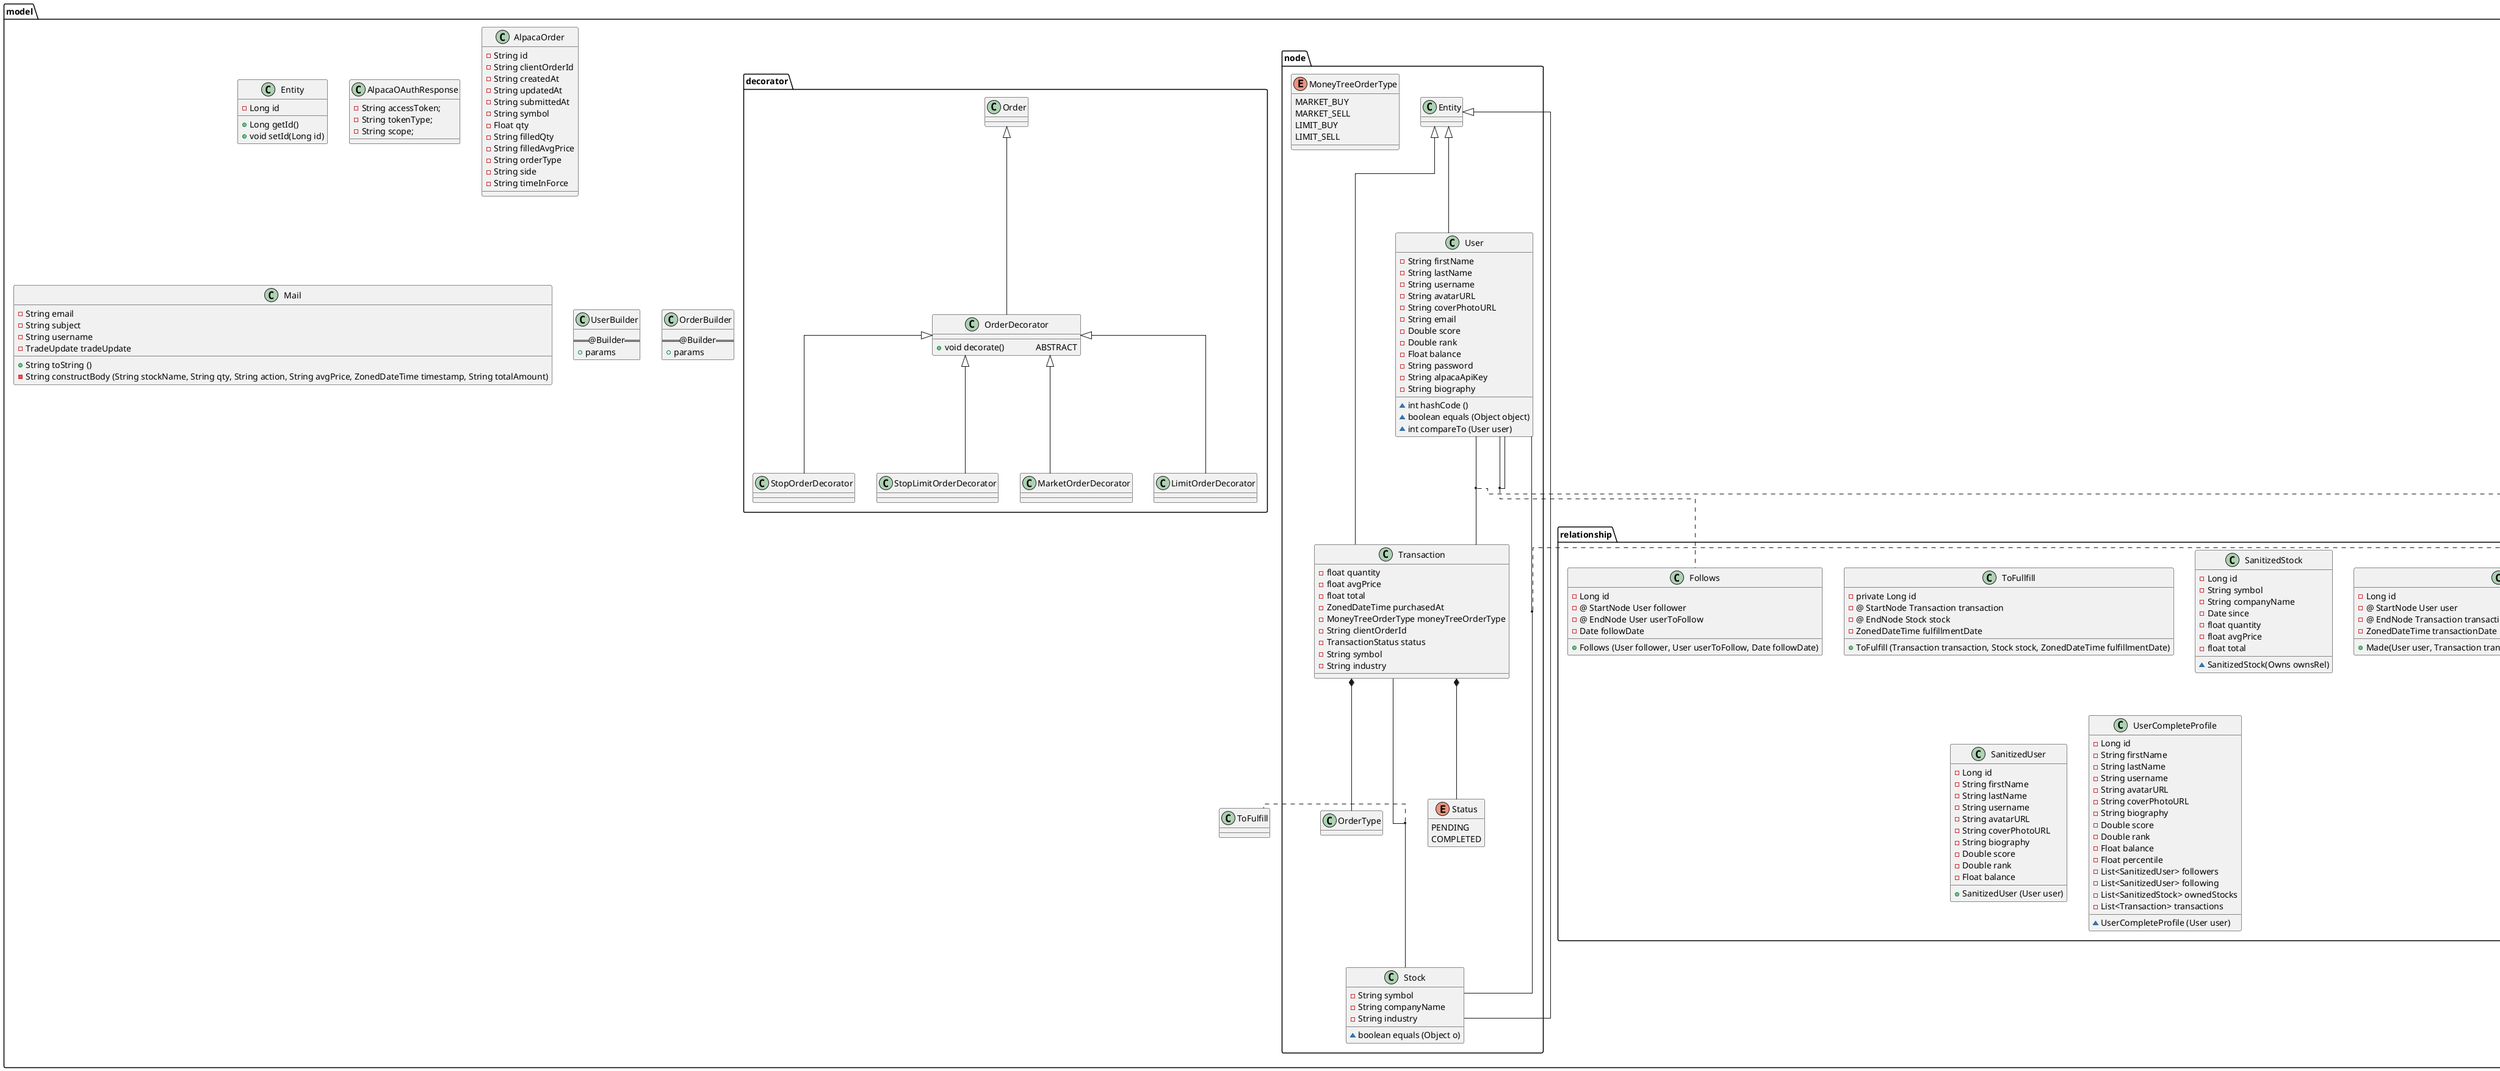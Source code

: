 @startuml

package model {
    class Entity {
        -Long id
        +Long getId()
        +void setId(Long id)
    }

    class AlpacaOAuthResponse {
        -String accessToken;
        -String tokenType;
        -String scope;
    }

    class AlpacaOrder {
        -String id
        -String clientOrderId
        -String createdAt
        -String updatedAt
        -String submittedAt
        -String symbol
        -Float qty
        -String filledQty
        -String filledAvgPrice
        -String orderType
        -String side
        -String timeInForce
    }

    class Mail {
        -String email
        -String subject
        -String username
        -TradeUpdate tradeUpdate
        +String toString ()
        -String constructBody (String stockName, String qty, String action, String avgPrice, ZonedDateTime timestamp, String totalAmount)
    }

    class UserBuilder {
        == @Builder ==
        +params
    }
    class OrderBuilder {
        == @Builder ==
        +params
    }

    package relationship {

        class Follows {
            -Long id
            -@ StartNode User follower
            -@ EndNode User userToFollow
            -Date followDate
            +Follows (User follower, User userToFollow, Date followDate)
        }

        class Owns {
            -Long id
            -@ StartNode User user
            -@ EndNode Stock stock
            -Date since
            -float quantity
            -float avgPrice
            -float total
            +Owns (User user, Stock stock, Date since, float quantity, float avgPrice, float total
        }

        class Made {
            -Long id
            -@ StartNode User user
            -@ EndNode Transaction transaction
            -ZonedDateTime transactionDate
            +Made(User user, Transaction transaction, ZonedDateTime transactionDate)
        }

        class ToFullfill {
            -private Long id
            -@ StartNode Transaction transaction
            -@ EndNode Stock stock
            -ZonedDateTime fulfillmentDate
            +ToFulfill (Transaction transaction, Stock stock, ZonedDateTime fulfillmentDate)
        }
        class SanitizedStock {
            -Long id
            -String symbol
            -String companyName
            -Date since
            -float quantity
            -float avgPrice
            -float total
            ~SanitizedStock(Owns ownsRel)
        }
        class SanitizedUser {
            -Long id
            -String firstName
            -String lastName
            -String username
            -String avatarURL
            -String coverPhotoURL
            -String biography
            -Double score
            -Double rank
            -Float balance
            +SanitizedUser (User user)
        }
        class UserCompleteProfile {
            -Long id
            -String firstName
            -String lastName
            -String username
            -String avatarURL
            -String coverPhotoURL
            -String biography
            -Double score
            -Double rank
            -Float balance
            -Float percentile
            -List<SanitizedUser> followers
            -List<SanitizedUser> following
            -List<SanitizedStock> ownedStocks
            -List<Transaction> transactions
            ~UserCompleteProfile (User user)
        }
    }

    package node {
        class User extends Entity {
            -String firstName
            -String lastName
            -String username
            -String avatarURL
            -String coverPhotoURL
            -String email
            -Double score
            -Double rank
            -Float balance
            -String password
            -String alpacaApiKey
            -String biography
            ~int hashCode ()
            ~boolean equals (Object object)
            ~int compareTo (User user)
        }

        class Stock extends Entity {
            -String symbol
            -String companyName
            -String industry
            ~boolean equals (Object o)
        }

        class Transaction extends Entity {
            -float quantity
            -float avgPrice
            -float total
            -ZonedDateTime purchasedAt
            -MoneyTreeOrderType moneyTreeOrderType
            -String clientOrderId
            -TransactionStatus status
            -String symbol
            -String industry
        }

        enum MoneyTreeOrderType {
            MARKET_BUY
            MARKET_SELL
            LIMIT_BUY
            LIMIT_SELL
        }

        enum Status {
            PENDING
            COMPLETED
        }

        hide OrderType methods
        hide Status methods
    }

    package decorator {


        class OrderDecorator extends Order {
            +void decorate() \t\t ABSTRACT
        }

        class MarketOrderDecorator extends OrderDecorator {

        }

        class LimitOrderDecorator extends OrderDecorator {

        }

        class StopOrderDecorator extends OrderDecorator {

        }

        class StopLimitOrderDecorator extends OrderDecorator {

        }

    }


    /'
    ' Relationships
    '/
    Transaction *-- OrderType
    Transaction *-- Status

    (User, Stock) . Owns
    (User, Transaction) . Made
    (User, User) . Follows
    (Transaction, Stock) . ToFulfill

    skinparam linetype ortho
}

@enduml